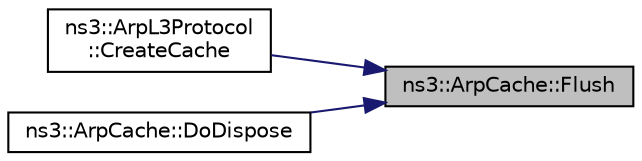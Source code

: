 digraph "ns3::ArpCache::Flush"
{
 // LATEX_PDF_SIZE
  edge [fontname="Helvetica",fontsize="10",labelfontname="Helvetica",labelfontsize="10"];
  node [fontname="Helvetica",fontsize="10",shape=record];
  rankdir="RL";
  Node1 [label="ns3::ArpCache::Flush",height=0.2,width=0.4,color="black", fillcolor="grey75", style="filled", fontcolor="black",tooltip="Clear the ArpCache of all entries."];
  Node1 -> Node2 [dir="back",color="midnightblue",fontsize="10",style="solid",fontname="Helvetica"];
  Node2 [label="ns3::ArpL3Protocol\l::CreateCache",height=0.2,width=0.4,color="black", fillcolor="white", style="filled",URL="$classns3_1_1_arp_l3_protocol.html#a8edf6394f07185b1637295a79239c2ac",tooltip="Create an ARP cache for the device/interface."];
  Node1 -> Node3 [dir="back",color="midnightblue",fontsize="10",style="solid",fontname="Helvetica"];
  Node3 [label="ns3::ArpCache::DoDispose",height=0.2,width=0.4,color="black", fillcolor="white", style="filled",URL="$classns3_1_1_arp_cache.html#a82e8920743f9de62133e2b43071a171b",tooltip="Destructor implementation."];
}
